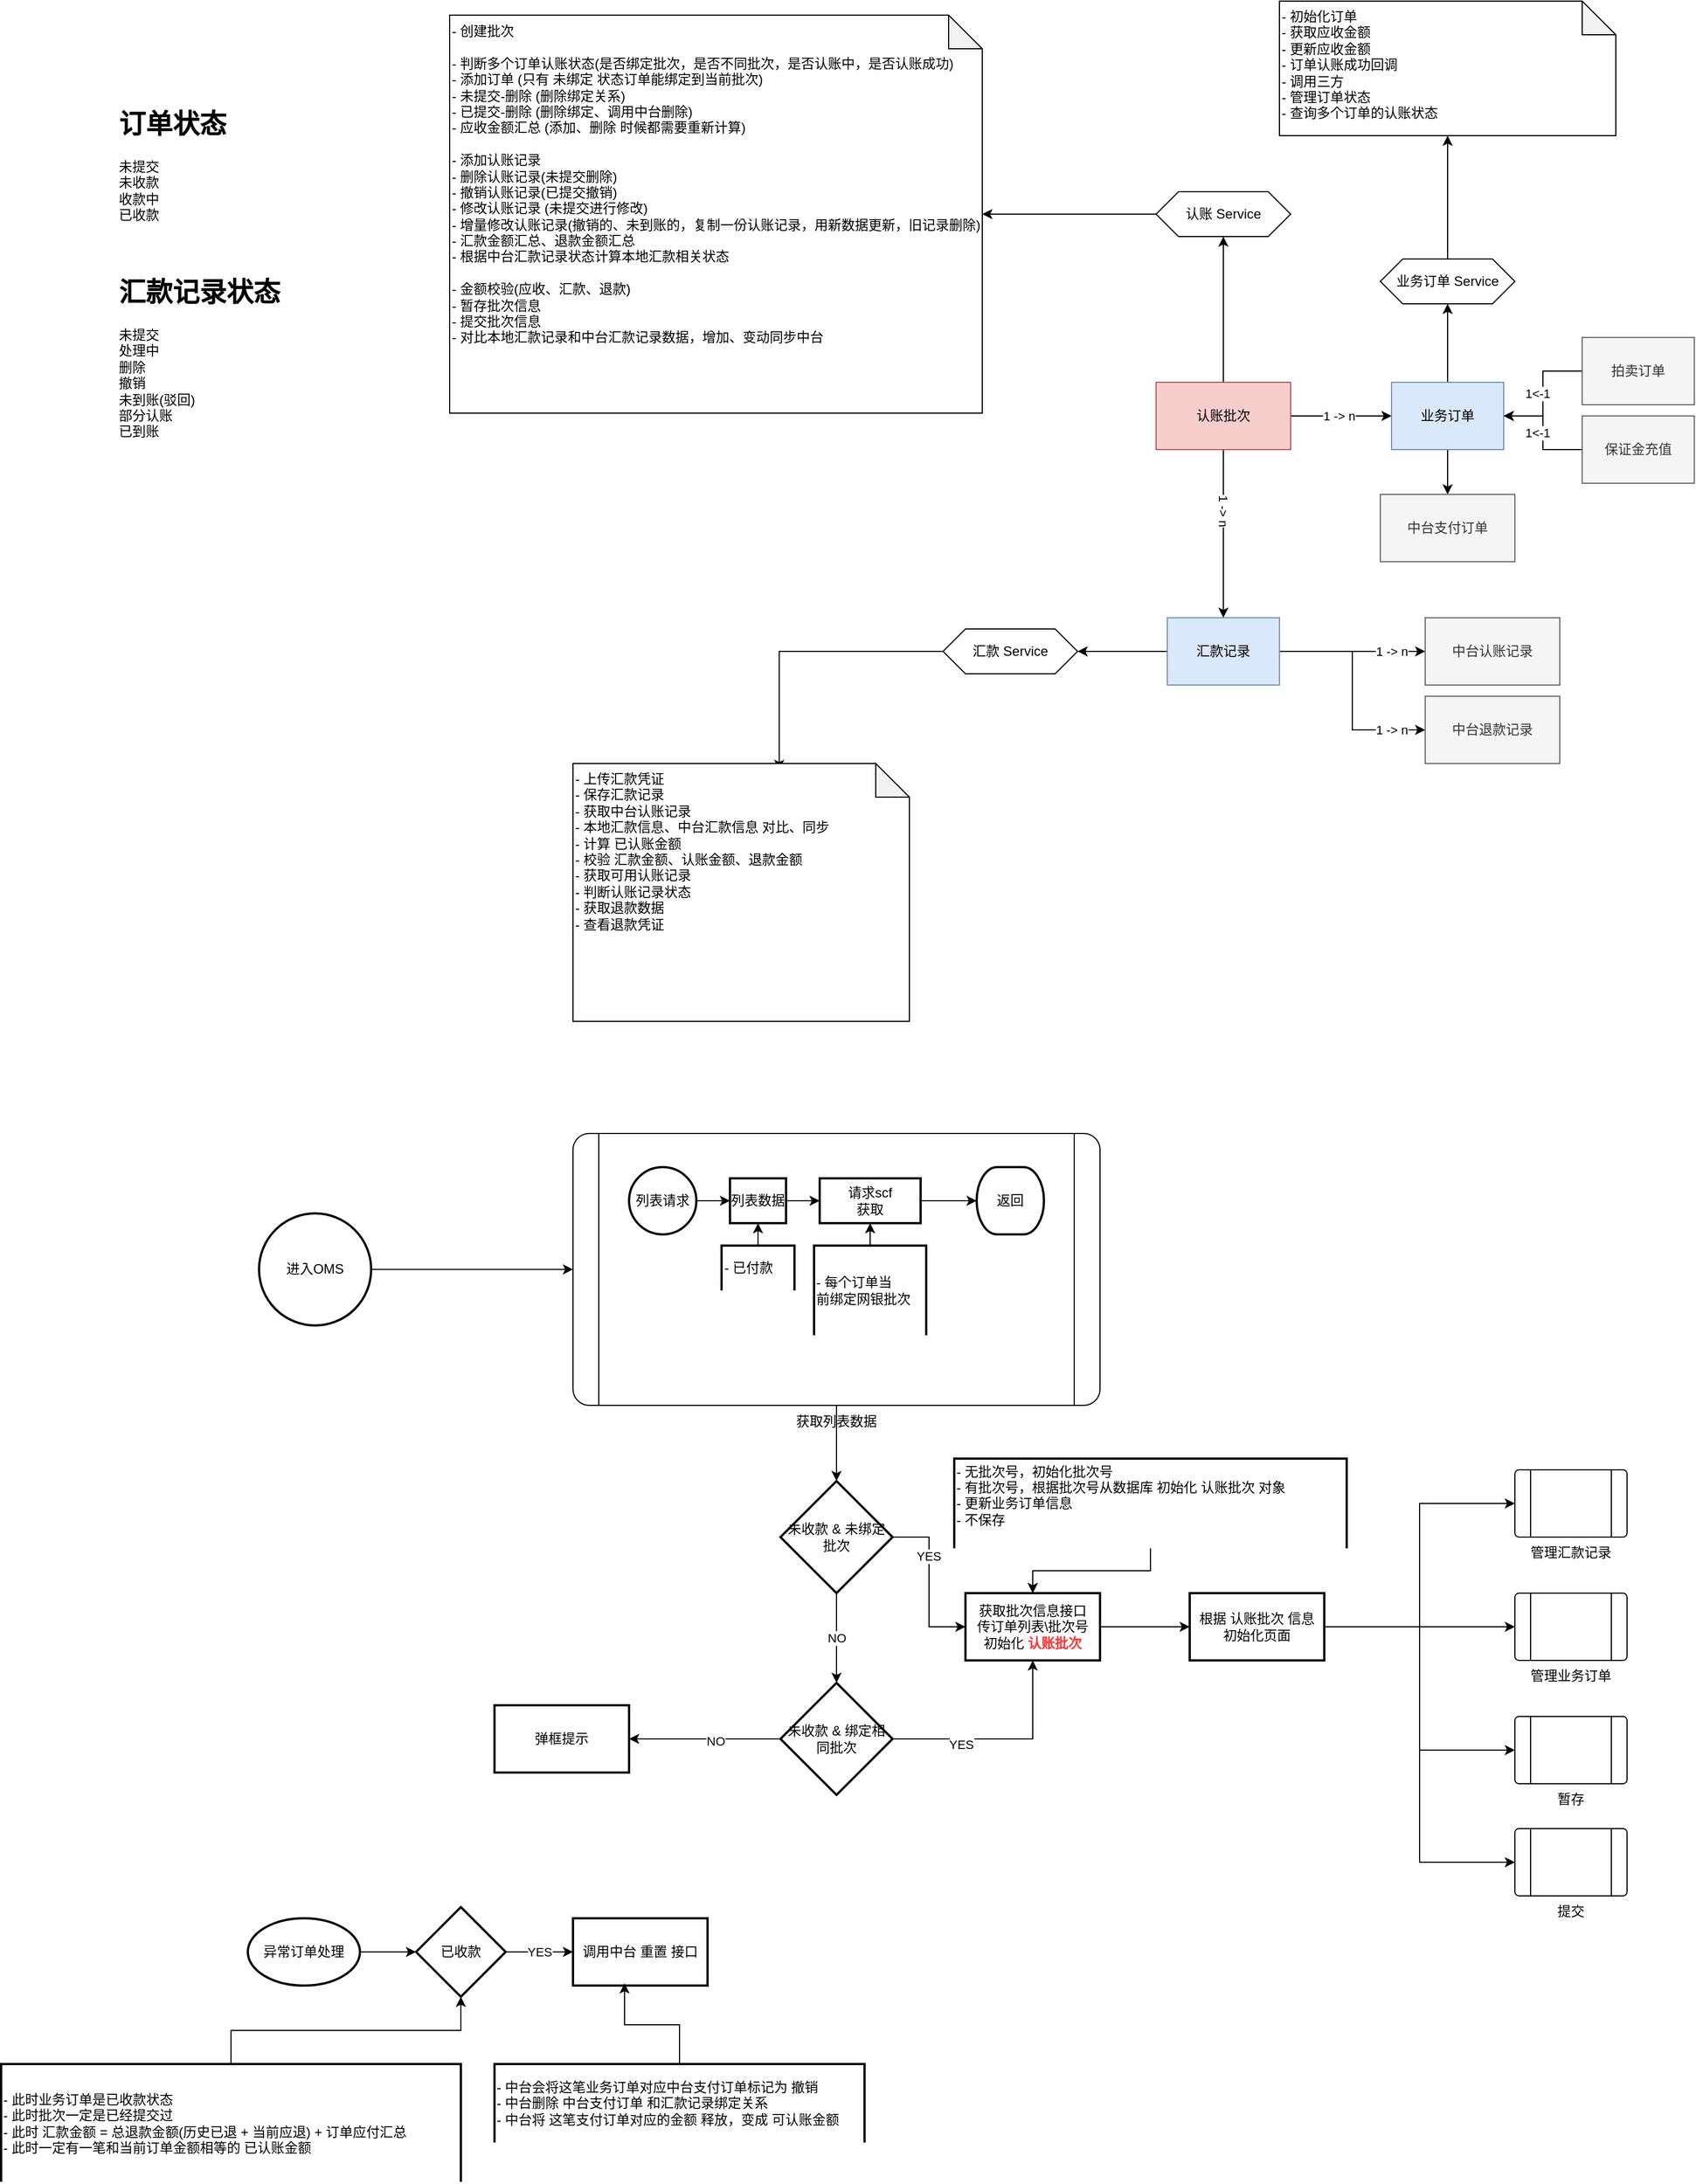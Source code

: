 <mxfile version="21.2.3" type="github">
  <diagram name="Page-1" id="fpYvHtxNB4w4uJ5ZzWT5">
    <mxGraphModel dx="2284" dy="1894" grid="1" gridSize="10" guides="1" tooltips="1" connect="1" arrows="1" fold="1" page="1" pageScale="1" pageWidth="850" pageHeight="1100" math="0" shadow="0">
      <root>
        <mxCell id="0" />
        <mxCell id="1" parent="0" />
        <mxCell id="o6qvqLgRWWO_v4bCrPXF-56" style="edgeStyle=orthogonalEdgeStyle;rounded=0;orthogonalLoop=1;jettySize=auto;html=1;" edge="1" parent="1" source="o6qvqLgRWWO_v4bCrPXF-36" target="o6qvqLgRWWO_v4bCrPXF-55">
          <mxGeometry relative="1" as="geometry" />
        </mxCell>
        <mxCell id="o6qvqLgRWWO_v4bCrPXF-36" value="获取列表数据" style="verticalLabelPosition=bottom;verticalAlign=top;html=1;shape=process;whiteSpace=wrap;rounded=1;size=0.048;arcSize=6;" vertex="1" parent="1">
          <mxGeometry x="-260" y="960" width="470" height="242.5" as="geometry" />
        </mxCell>
        <mxCell id="b7ro-gV5mYTYyai0SoZE-3" value="" style="edgeStyle=orthogonalEdgeStyle;rounded=0;orthogonalLoop=1;jettySize=auto;html=1;" parent="1" source="b7ro-gV5mYTYyai0SoZE-1" target="b7ro-gV5mYTYyai0SoZE-2" edge="1">
          <mxGeometry relative="1" as="geometry" />
        </mxCell>
        <mxCell id="b7ro-gV5mYTYyai0SoZE-4" value="&lt;div&gt;1 -&amp;gt; n&lt;/div&gt;" style="edgeLabel;html=1;align=center;verticalAlign=middle;resizable=0;points=[];" parent="b7ro-gV5mYTYyai0SoZE-3" vertex="1" connectable="0">
          <mxGeometry x="-0.525" y="2" relative="1" as="geometry">
            <mxPoint x="21" y="2" as="offset" />
          </mxGeometry>
        </mxCell>
        <mxCell id="b7ro-gV5mYTYyai0SoZE-6" style="edgeStyle=orthogonalEdgeStyle;rounded=0;orthogonalLoop=1;jettySize=auto;html=1;entryX=0.5;entryY=0;entryDx=0;entryDy=0;" parent="1" source="b7ro-gV5mYTYyai0SoZE-1" target="b7ro-gV5mYTYyai0SoZE-5" edge="1">
          <mxGeometry relative="1" as="geometry" />
        </mxCell>
        <mxCell id="b7ro-gV5mYTYyai0SoZE-7" value="&lt;div&gt;1 -&amp;gt; n&lt;/div&gt;" style="edgeLabel;html=1;align=center;verticalAlign=middle;resizable=0;points=[];rotation=90;" parent="b7ro-gV5mYTYyai0SoZE-6" vertex="1" connectable="0">
          <mxGeometry x="-0.32" y="3" relative="1" as="geometry">
            <mxPoint x="-3" y="3" as="offset" />
          </mxGeometry>
        </mxCell>
        <mxCell id="b7ro-gV5mYTYyai0SoZE-21" style="edgeStyle=orthogonalEdgeStyle;rounded=0;orthogonalLoop=1;jettySize=auto;html=1;" parent="1" source="b7ro-gV5mYTYyai0SoZE-1" target="b7ro-gV5mYTYyai0SoZE-18" edge="1">
          <mxGeometry relative="1" as="geometry" />
        </mxCell>
        <mxCell id="b7ro-gV5mYTYyai0SoZE-1" value="认账批次" style="rounded=0;whiteSpace=wrap;html=1;fillColor=#f8cecc;strokeColor=#b85450;" parent="1" vertex="1">
          <mxGeometry x="260" y="290" width="120" height="60" as="geometry" />
        </mxCell>
        <mxCell id="o6qvqLgRWWO_v4bCrPXF-14" style="edgeStyle=orthogonalEdgeStyle;rounded=0;orthogonalLoop=1;jettySize=auto;html=1;" edge="1" parent="1" source="b7ro-gV5mYTYyai0SoZE-2" target="o6qvqLgRWWO_v4bCrPXF-13">
          <mxGeometry relative="1" as="geometry" />
        </mxCell>
        <mxCell id="o6qvqLgRWWO_v4bCrPXF-107" style="edgeStyle=orthogonalEdgeStyle;rounded=0;orthogonalLoop=1;jettySize=auto;html=1;" edge="1" parent="1" source="b7ro-gV5mYTYyai0SoZE-2" target="o6qvqLgRWWO_v4bCrPXF-106">
          <mxGeometry relative="1" as="geometry" />
        </mxCell>
        <mxCell id="b7ro-gV5mYTYyai0SoZE-2" value="业务订单" style="whiteSpace=wrap;html=1;rounded=0;fillColor=#dae8fc;strokeColor=#6c8ebf;" parent="1" vertex="1">
          <mxGeometry x="470" y="290" width="100" height="60" as="geometry" />
        </mxCell>
        <mxCell id="b7ro-gV5mYTYyai0SoZE-15" value="" style="edgeStyle=orthogonalEdgeStyle;rounded=0;orthogonalLoop=1;jettySize=auto;html=1;" parent="1" source="b7ro-gV5mYTYyai0SoZE-5" target="b7ro-gV5mYTYyai0SoZE-14" edge="1">
          <mxGeometry relative="1" as="geometry" />
        </mxCell>
        <mxCell id="b7ro-gV5mYTYyai0SoZE-17" value="&lt;div&gt;1 -&amp;gt; n&lt;/div&gt;" style="edgeLabel;html=1;align=center;verticalAlign=middle;resizable=0;points=[];" parent="b7ro-gV5mYTYyai0SoZE-15" vertex="1" connectable="0">
          <mxGeometry x="0.2" y="-3" relative="1" as="geometry">
            <mxPoint x="22" y="-3" as="offset" />
          </mxGeometry>
        </mxCell>
        <mxCell id="o6qvqLgRWWO_v4bCrPXF-17" style="edgeStyle=orthogonalEdgeStyle;rounded=0;orthogonalLoop=1;jettySize=auto;html=1;" edge="1" parent="1" source="b7ro-gV5mYTYyai0SoZE-5" target="o6qvqLgRWWO_v4bCrPXF-16">
          <mxGeometry relative="1" as="geometry" />
        </mxCell>
        <mxCell id="o6qvqLgRWWO_v4bCrPXF-24" style="edgeStyle=orthogonalEdgeStyle;rounded=0;orthogonalLoop=1;jettySize=auto;html=1;entryX=0;entryY=0.5;entryDx=0;entryDy=0;" edge="1" parent="1" source="b7ro-gV5mYTYyai0SoZE-5" target="o6qvqLgRWWO_v4bCrPXF-22">
          <mxGeometry relative="1" as="geometry" />
        </mxCell>
        <mxCell id="b7ro-gV5mYTYyai0SoZE-5" value="汇款记录" style="whiteSpace=wrap;html=1;rounded=0;fillColor=#dae8fc;strokeColor=#6c8ebf;" parent="1" vertex="1">
          <mxGeometry x="270" y="500" width="100" height="60" as="geometry" />
        </mxCell>
        <mxCell id="b7ro-gV5mYTYyai0SoZE-14" value="中台认账记录" style="whiteSpace=wrap;html=1;fillColor=#f5f5f5;strokeColor=#666666;rounded=0;fontColor=#333333;" parent="1" vertex="1">
          <mxGeometry x="500" y="500" width="120" height="60" as="geometry" />
        </mxCell>
        <mxCell id="b7ro-gV5mYTYyai0SoZE-23" style="edgeStyle=orthogonalEdgeStyle;rounded=0;orthogonalLoop=1;jettySize=auto;html=1;" parent="1" source="b7ro-gV5mYTYyai0SoZE-18" target="b7ro-gV5mYTYyai0SoZE-22" edge="1">
          <mxGeometry relative="1" as="geometry" />
        </mxCell>
        <mxCell id="b7ro-gV5mYTYyai0SoZE-18" value="认账 Service" style="shape=hexagon;perimeter=hexagonPerimeter2;whiteSpace=wrap;html=1;fixedSize=1;rounded=0;" parent="1" vertex="1">
          <mxGeometry x="260" y="120" width="120" height="40" as="geometry" />
        </mxCell>
        <mxCell id="b7ro-gV5mYTYyai0SoZE-22" value="&lt;div&gt;- 创建批次&lt;br&gt;&lt;/div&gt;&lt;div&gt;&lt;br&gt;&lt;/div&gt;&lt;div&gt;- 判断多个订单认账状态(是否绑定批次，是否不同批次，是否认账中，是否认账成功)&lt;/div&gt;&lt;div&gt;- 添加订单 (只有 未绑定 状态订单能绑定到当前批次)&lt;br&gt;&lt;div&gt;- 未提交-删除 (删除绑定关系)&lt;/div&gt;- 已提交-删除 (删除绑定、调用中台删除)&lt;/div&gt;&lt;div&gt;- 应收金额汇总 (添加、删除 时候都需要重新计算)&lt;/div&gt;&lt;div&gt;&lt;br&gt;&lt;/div&gt;&lt;div&gt;- 添加认账记录&lt;/div&gt;&lt;div&gt;- 删除认账记录(未提交删除)&lt;/div&gt;&lt;div&gt;- 撤销认账记录(已提交撤销)&lt;br&gt;&lt;/div&gt;&lt;div&gt;- 修改认账记录 (未提交进行修改)&lt;br&gt;- 增量修改认账记录(撤销的、未到账的，复制一份认账记录，用新数据更新，旧记录删除)&lt;/div&gt;&lt;div&gt;- 汇款金额汇总、退款金额汇总&lt;/div&gt;&lt;div&gt;- 根据中台汇款记录状态计算本地汇款相关状态&lt;br&gt;&lt;/div&gt;&lt;div&gt;&lt;br&gt;&lt;/div&gt;&lt;div&gt;- 金额校验(应收、汇款、退款)&lt;/div&gt;&lt;div&gt;- 暂存批次信息&lt;/div&gt;&lt;div&gt;- 提交批次信息&lt;/div&gt;&lt;div&gt;- 对比本地汇款记录和中台汇款记录数据，增加、变动同步中台&lt;/div&gt;&lt;div&gt;&lt;br&gt;&lt;/div&gt;&lt;div&gt;&lt;br&gt;&lt;/div&gt;" style="shape=note;whiteSpace=wrap;html=1;backgroundOutline=1;darkOpacity=0.05;align=left;verticalAlign=top;" parent="1" vertex="1">
          <mxGeometry x="-370" y="-37.5" width="475" height="355" as="geometry" />
        </mxCell>
        <mxCell id="o6qvqLgRWWO_v4bCrPXF-3" value="&lt;h1&gt;订单状态&lt;br&gt;&lt;/h1&gt;&lt;p&gt;未提交&lt;br&gt;未收款&lt;br&gt;收款中&lt;br&gt;已收款&lt;br&gt;&lt;/p&gt;" style="text;html=1;strokeColor=none;fillColor=none;spacing=5;spacingTop=-20;whiteSpace=wrap;overflow=hidden;rounded=0;" vertex="1" parent="1">
          <mxGeometry x="-670" y="40" width="190" height="170" as="geometry" />
        </mxCell>
        <mxCell id="o6qvqLgRWWO_v4bCrPXF-4" value="&lt;h1&gt;汇款记录状态&lt;br&gt;&lt;/h1&gt;&lt;p&gt;未提交&lt;br&gt;处理中&lt;br&gt;删除&lt;br&gt;撤销&lt;br&gt;未到账(驳回)&lt;br&gt;部分认账&lt;br&gt;已到账&lt;br&gt;&lt;br&gt;&lt;/p&gt;" style="text;html=1;strokeColor=none;fillColor=none;spacing=5;spacingTop=-20;whiteSpace=wrap;overflow=hidden;rounded=0;" vertex="1" parent="1">
          <mxGeometry x="-670" y="190" width="200" height="170" as="geometry" />
        </mxCell>
        <mxCell id="o6qvqLgRWWO_v4bCrPXF-9" style="edgeStyle=orthogonalEdgeStyle;rounded=0;orthogonalLoop=1;jettySize=auto;html=1;entryX=1;entryY=0.5;entryDx=0;entryDy=0;" edge="1" parent="1" source="o6qvqLgRWWO_v4bCrPXF-5" target="b7ro-gV5mYTYyai0SoZE-2">
          <mxGeometry relative="1" as="geometry" />
        </mxCell>
        <mxCell id="o6qvqLgRWWO_v4bCrPXF-10" value="1&amp;lt;-1" style="edgeLabel;html=1;align=center;verticalAlign=middle;resizable=0;points=[];" vertex="1" connectable="0" parent="o6qvqLgRWWO_v4bCrPXF-9">
          <mxGeometry x="-0.556" y="3" relative="1" as="geometry">
            <mxPoint x="-16" y="17" as="offset" />
          </mxGeometry>
        </mxCell>
        <mxCell id="o6qvqLgRWWO_v4bCrPXF-5" value="拍卖订单" style="whiteSpace=wrap;html=1;rounded=0;fillColor=#f5f5f5;fontColor=#333333;strokeColor=#666666;" vertex="1" parent="1">
          <mxGeometry x="640" y="250" width="100" height="60" as="geometry" />
        </mxCell>
        <mxCell id="o6qvqLgRWWO_v4bCrPXF-8" style="edgeStyle=orthogonalEdgeStyle;rounded=0;orthogonalLoop=1;jettySize=auto;html=1;entryX=1;entryY=0.5;entryDx=0;entryDy=0;" edge="1" parent="1" source="o6qvqLgRWWO_v4bCrPXF-7" target="b7ro-gV5mYTYyai0SoZE-2">
          <mxGeometry relative="1" as="geometry" />
        </mxCell>
        <mxCell id="o6qvqLgRWWO_v4bCrPXF-7" value="保证金充值" style="whiteSpace=wrap;html=1;rounded=0;fillColor=#f5f5f5;fontColor=#333333;strokeColor=#666666;" vertex="1" parent="1">
          <mxGeometry x="640" y="320" width="100" height="60" as="geometry" />
        </mxCell>
        <mxCell id="o6qvqLgRWWO_v4bCrPXF-11" value="1&amp;lt;-1" style="edgeLabel;html=1;align=center;verticalAlign=middle;resizable=0;points=[];" vertex="1" connectable="0" parent="1">
          <mxGeometry x="610" y="300" as="geometry">
            <mxPoint x="-10" y="35" as="offset" />
          </mxGeometry>
        </mxCell>
        <mxCell id="o6qvqLgRWWO_v4bCrPXF-12" value="- 初始化订单&lt;br&gt;- 获取应收金额&lt;br&gt;&lt;div&gt;- 更新应收金额&lt;/div&gt;&lt;div&gt;- 订单认账成功回调&lt;/div&gt;&lt;div&gt;- 调用三方&lt;/div&gt;&lt;div&gt;- 管理订单状态&lt;/div&gt;&lt;div&gt;- 查询多个订单的认账状态&lt;/div&gt;" style="shape=note;whiteSpace=wrap;html=1;backgroundOutline=1;darkOpacity=0.05;align=left;verticalAlign=top;" vertex="1" parent="1">
          <mxGeometry x="370" y="-50" width="300" height="120" as="geometry" />
        </mxCell>
        <mxCell id="o6qvqLgRWWO_v4bCrPXF-15" style="edgeStyle=orthogonalEdgeStyle;rounded=0;orthogonalLoop=1;jettySize=auto;html=1;" edge="1" parent="1" source="o6qvqLgRWWO_v4bCrPXF-13" target="o6qvqLgRWWO_v4bCrPXF-12">
          <mxGeometry relative="1" as="geometry" />
        </mxCell>
        <mxCell id="o6qvqLgRWWO_v4bCrPXF-13" value="业务订单 Service" style="shape=hexagon;perimeter=hexagonPerimeter2;whiteSpace=wrap;html=1;fixedSize=1;rounded=0;" vertex="1" parent="1">
          <mxGeometry x="460" y="180" width="120" height="40" as="geometry" />
        </mxCell>
        <mxCell id="o6qvqLgRWWO_v4bCrPXF-21" style="edgeStyle=orthogonalEdgeStyle;rounded=0;orthogonalLoop=1;jettySize=auto;html=1;entryX=0.613;entryY=0.025;entryDx=0;entryDy=0;entryPerimeter=0;" edge="1" parent="1" source="o6qvqLgRWWO_v4bCrPXF-16" target="o6qvqLgRWWO_v4bCrPXF-18">
          <mxGeometry relative="1" as="geometry" />
        </mxCell>
        <mxCell id="o6qvqLgRWWO_v4bCrPXF-16" value="汇款 Service" style="shape=hexagon;perimeter=hexagonPerimeter2;whiteSpace=wrap;html=1;fixedSize=1;rounded=0;" vertex="1" parent="1">
          <mxGeometry x="70" y="510" width="120" height="40" as="geometry" />
        </mxCell>
        <mxCell id="o6qvqLgRWWO_v4bCrPXF-18" value="&lt;div&gt;- 上传汇款凭证&lt;/div&gt;&lt;div&gt;- 保存汇款记录&lt;br&gt;&lt;/div&gt;&lt;div&gt;- 获取中台认账记录&lt;/div&gt;&lt;div&gt;- 本地汇款信息、中台汇款信息 对比、同步&lt;br&gt;&lt;/div&gt;&lt;div&gt;- 计算 已认账金额&lt;/div&gt;&lt;div&gt;- 校验 汇款金额、认账金额、退款金额&lt;/div&gt;&lt;div&gt;- 获取可用认账记录&lt;/div&gt;&lt;div&gt;- 判断认账记录状态&lt;/div&gt;&lt;div&gt;- 获取退款数据&lt;br&gt;&lt;/div&gt;&lt;div&gt;- 查看退款凭证&lt;br&gt;&lt;/div&gt;" style="shape=note;whiteSpace=wrap;html=1;backgroundOutline=1;darkOpacity=0.05;align=left;verticalAlign=top;" vertex="1" parent="1">
          <mxGeometry x="-260" y="630" width="300" height="230" as="geometry" />
        </mxCell>
        <mxCell id="o6qvqLgRWWO_v4bCrPXF-22" value="中台退款记录" style="whiteSpace=wrap;html=1;fillColor=#f5f5f5;strokeColor=#666666;rounded=0;fontColor=#333333;" vertex="1" parent="1">
          <mxGeometry x="500" y="570" width="120" height="60" as="geometry" />
        </mxCell>
        <mxCell id="o6qvqLgRWWO_v4bCrPXF-25" value="&lt;div&gt;1 -&amp;gt; n&lt;/div&gt;" style="edgeLabel;html=1;align=center;verticalAlign=middle;resizable=0;points=[];" vertex="1" connectable="0" parent="1">
          <mxGeometry x="470" y="600" as="geometry" />
        </mxCell>
        <mxCell id="o6qvqLgRWWO_v4bCrPXF-37" style="edgeStyle=orthogonalEdgeStyle;rounded=0;orthogonalLoop=1;jettySize=auto;html=1;" edge="1" parent="1" source="o6qvqLgRWWO_v4bCrPXF-28" target="o6qvqLgRWWO_v4bCrPXF-36">
          <mxGeometry relative="1" as="geometry" />
        </mxCell>
        <mxCell id="o6qvqLgRWWO_v4bCrPXF-28" value="进入OMS" style="strokeWidth=2;html=1;shape=mxgraph.flowchart.start_2;whiteSpace=wrap;" vertex="1" parent="1">
          <mxGeometry x="-540" y="1031.25" width="100" height="100" as="geometry" />
        </mxCell>
        <mxCell id="o6qvqLgRWWO_v4bCrPXF-40" value="" style="edgeStyle=orthogonalEdgeStyle;rounded=0;orthogonalLoop=1;jettySize=auto;html=1;" edge="1" parent="1" source="o6qvqLgRWWO_v4bCrPXF-38" target="o6qvqLgRWWO_v4bCrPXF-39">
          <mxGeometry relative="1" as="geometry" />
        </mxCell>
        <mxCell id="o6qvqLgRWWO_v4bCrPXF-38" value="列表请求" style="strokeWidth=2;html=1;shape=mxgraph.flowchart.start_2;whiteSpace=wrap;" vertex="1" parent="1">
          <mxGeometry x="-210" y="990" width="60" height="60" as="geometry" />
        </mxCell>
        <mxCell id="o6qvqLgRWWO_v4bCrPXF-44" style="edgeStyle=orthogonalEdgeStyle;rounded=0;orthogonalLoop=1;jettySize=auto;html=1;entryX=0;entryY=0.5;entryDx=0;entryDy=0;" edge="1" parent="1" source="o6qvqLgRWWO_v4bCrPXF-39">
          <mxGeometry relative="1" as="geometry">
            <mxPoint x="-40" y="1020" as="targetPoint" />
          </mxGeometry>
        </mxCell>
        <mxCell id="o6qvqLgRWWO_v4bCrPXF-39" value="列表数据" style="whiteSpace=wrap;html=1;strokeWidth=2;" vertex="1" parent="1">
          <mxGeometry x="-120" y="1000" width="50" height="40" as="geometry" />
        </mxCell>
        <mxCell id="o6qvqLgRWWO_v4bCrPXF-54" style="edgeStyle=orthogonalEdgeStyle;rounded=0;orthogonalLoop=1;jettySize=auto;html=1;" edge="1" parent="1" source="o6qvqLgRWWO_v4bCrPXF-45" target="o6qvqLgRWWO_v4bCrPXF-52">
          <mxGeometry relative="1" as="geometry" />
        </mxCell>
        <mxCell id="o6qvqLgRWWO_v4bCrPXF-45" value="请求scf&lt;br&gt;获取" style="whiteSpace=wrap;html=1;strokeWidth=2;" vertex="1" parent="1">
          <mxGeometry x="-40" y="1000" width="90" height="40" as="geometry" />
        </mxCell>
        <mxCell id="o6qvqLgRWWO_v4bCrPXF-49" style="edgeStyle=orthogonalEdgeStyle;rounded=0;orthogonalLoop=1;jettySize=auto;html=1;entryX=0.5;entryY=1;entryDx=0;entryDy=0;" edge="1" parent="1" source="o6qvqLgRWWO_v4bCrPXF-48" target="o6qvqLgRWWO_v4bCrPXF-45">
          <mxGeometry relative="1" as="geometry" />
        </mxCell>
        <mxCell id="o6qvqLgRWWO_v4bCrPXF-48" value="&lt;div&gt;- 每个订单当&lt;br&gt;前绑定网银批次&lt;br&gt;&lt;/div&gt;" style="strokeWidth=2;html=1;shape=mxgraph.flowchart.annotation_1;align=left;pointerEvents=1;direction=south;" vertex="1" parent="1">
          <mxGeometry x="-45" y="1060" width="100" height="80" as="geometry" />
        </mxCell>
        <mxCell id="o6qvqLgRWWO_v4bCrPXF-51" style="edgeStyle=orthogonalEdgeStyle;rounded=0;orthogonalLoop=1;jettySize=auto;html=1;" edge="1" parent="1" source="o6qvqLgRWWO_v4bCrPXF-50" target="o6qvqLgRWWO_v4bCrPXF-39">
          <mxGeometry relative="1" as="geometry" />
        </mxCell>
        <mxCell id="o6qvqLgRWWO_v4bCrPXF-50" value="- 已付款" style="strokeWidth=2;html=1;shape=mxgraph.flowchart.annotation_1;align=left;pointerEvents=1;direction=south;" vertex="1" parent="1">
          <mxGeometry x="-127.5" y="1060" width="65" height="40" as="geometry" />
        </mxCell>
        <mxCell id="o6qvqLgRWWO_v4bCrPXF-52" value="返回" style="strokeWidth=2;html=1;shape=mxgraph.flowchart.terminator;whiteSpace=wrap;" vertex="1" parent="1">
          <mxGeometry x="100" y="990" width="60" height="60" as="geometry" />
        </mxCell>
        <mxCell id="o6qvqLgRWWO_v4bCrPXF-58" value="" style="edgeStyle=orthogonalEdgeStyle;rounded=0;orthogonalLoop=1;jettySize=auto;html=1;" edge="1" parent="1" source="o6qvqLgRWWO_v4bCrPXF-55" target="o6qvqLgRWWO_v4bCrPXF-57">
          <mxGeometry relative="1" as="geometry" />
        </mxCell>
        <mxCell id="o6qvqLgRWWO_v4bCrPXF-59" value="YES" style="edgeLabel;html=1;align=center;verticalAlign=middle;resizable=0;points=[];" vertex="1" connectable="0" parent="o6qvqLgRWWO_v4bCrPXF-58">
          <mxGeometry x="-0.314" y="-1" relative="1" as="geometry">
            <mxPoint as="offset" />
          </mxGeometry>
        </mxCell>
        <mxCell id="o6qvqLgRWWO_v4bCrPXF-69" value="NO" style="edgeStyle=orthogonalEdgeStyle;rounded=0;orthogonalLoop=1;jettySize=auto;html=1;" edge="1" parent="1" source="o6qvqLgRWWO_v4bCrPXF-55" target="o6qvqLgRWWO_v4bCrPXF-68">
          <mxGeometry relative="1" as="geometry" />
        </mxCell>
        <mxCell id="o6qvqLgRWWO_v4bCrPXF-55" value="未收款 &amp;amp; 未绑定批次" style="strokeWidth=2;html=1;shape=mxgraph.flowchart.decision;whiteSpace=wrap;" vertex="1" parent="1">
          <mxGeometry x="-75" y="1270" width="100" height="100" as="geometry" />
        </mxCell>
        <mxCell id="o6qvqLgRWWO_v4bCrPXF-61" value="" style="edgeStyle=orthogonalEdgeStyle;rounded=0;orthogonalLoop=1;jettySize=auto;html=1;" edge="1" parent="1" source="o6qvqLgRWWO_v4bCrPXF-57" target="o6qvqLgRWWO_v4bCrPXF-60">
          <mxGeometry relative="1" as="geometry" />
        </mxCell>
        <mxCell id="o6qvqLgRWWO_v4bCrPXF-57" value="获取批次信息接口&lt;br&gt;传订单列表\批次号&lt;br&gt;初始化 &lt;b&gt;&lt;font color=&quot;#ff3333&quot;&gt;认账批次&lt;/font&gt;&lt;/b&gt;" style="whiteSpace=wrap;html=1;strokeWidth=2;" vertex="1" parent="1">
          <mxGeometry x="90" y="1370" width="120" height="60" as="geometry" />
        </mxCell>
        <mxCell id="o6qvqLgRWWO_v4bCrPXF-83" style="edgeStyle=orthogonalEdgeStyle;rounded=0;orthogonalLoop=1;jettySize=auto;html=1;" edge="1" parent="1" source="o6qvqLgRWWO_v4bCrPXF-60" target="o6qvqLgRWWO_v4bCrPXF-81">
          <mxGeometry relative="1" as="geometry" />
        </mxCell>
        <mxCell id="o6qvqLgRWWO_v4bCrPXF-84" style="edgeStyle=orthogonalEdgeStyle;rounded=0;orthogonalLoop=1;jettySize=auto;html=1;entryX=0;entryY=0.5;entryDx=0;entryDy=0;" edge="1" parent="1" source="o6qvqLgRWWO_v4bCrPXF-60" target="o6qvqLgRWWO_v4bCrPXF-80">
          <mxGeometry relative="1" as="geometry" />
        </mxCell>
        <mxCell id="o6qvqLgRWWO_v4bCrPXF-86" style="edgeStyle=orthogonalEdgeStyle;rounded=0;orthogonalLoop=1;jettySize=auto;html=1;entryX=0;entryY=0.5;entryDx=0;entryDy=0;" edge="1" parent="1" source="o6qvqLgRWWO_v4bCrPXF-60" target="o6qvqLgRWWO_v4bCrPXF-85">
          <mxGeometry relative="1" as="geometry" />
        </mxCell>
        <mxCell id="o6qvqLgRWWO_v4bCrPXF-89" style="edgeStyle=orthogonalEdgeStyle;rounded=0;orthogonalLoop=1;jettySize=auto;html=1;entryX=0;entryY=0.5;entryDx=0;entryDy=0;" edge="1" parent="1" source="o6qvqLgRWWO_v4bCrPXF-60" target="o6qvqLgRWWO_v4bCrPXF-88">
          <mxGeometry relative="1" as="geometry" />
        </mxCell>
        <mxCell id="o6qvqLgRWWO_v4bCrPXF-60" value="根据 认账批次 信息&lt;br&gt;初始化页面" style="whiteSpace=wrap;html=1;strokeWidth=2;" vertex="1" parent="1">
          <mxGeometry x="290" y="1370" width="120" height="60" as="geometry" />
        </mxCell>
        <mxCell id="o6qvqLgRWWO_v4bCrPXF-65" style="edgeStyle=orthogonalEdgeStyle;rounded=0;orthogonalLoop=1;jettySize=auto;html=1;" edge="1" parent="1" source="o6qvqLgRWWO_v4bCrPXF-62" target="o6qvqLgRWWO_v4bCrPXF-57">
          <mxGeometry relative="1" as="geometry" />
        </mxCell>
        <mxCell id="o6qvqLgRWWO_v4bCrPXF-70" value="" style="edgeStyle=orthogonalEdgeStyle;rounded=0;orthogonalLoop=1;jettySize=auto;html=1;" edge="1" parent="1" source="o6qvqLgRWWO_v4bCrPXF-62" target="o6qvqLgRWWO_v4bCrPXF-57">
          <mxGeometry relative="1" as="geometry" />
        </mxCell>
        <mxCell id="o6qvqLgRWWO_v4bCrPXF-62" value="&lt;div&gt;- 无批次号，初始化批次号&lt;br&gt;&lt;/div&gt;&lt;div&gt;- 有批次号，根据批次号从数据库 初始化 认账批次 对象&lt;/div&gt;&lt;div&gt;- 更新业务订单信息&lt;/div&gt;&lt;div&gt;- 不保存&lt;br&gt;&lt;/div&gt;&lt;div&gt;&lt;br&gt;&lt;/div&gt;" style="strokeWidth=2;html=1;shape=mxgraph.flowchart.annotation_1;align=left;pointerEvents=1;direction=south;rotation=0;" vertex="1" parent="1">
          <mxGeometry x="80" y="1250" width="350" height="80" as="geometry" />
        </mxCell>
        <mxCell id="o6qvqLgRWWO_v4bCrPXF-71" style="edgeStyle=orthogonalEdgeStyle;rounded=0;orthogonalLoop=1;jettySize=auto;html=1;" edge="1" parent="1" source="o6qvqLgRWWO_v4bCrPXF-68" target="o6qvqLgRWWO_v4bCrPXF-57">
          <mxGeometry relative="1" as="geometry" />
        </mxCell>
        <mxCell id="o6qvqLgRWWO_v4bCrPXF-77" value="YES" style="edgeLabel;html=1;align=center;verticalAlign=middle;resizable=0;points=[];" vertex="1" connectable="0" parent="o6qvqLgRWWO_v4bCrPXF-71">
          <mxGeometry x="-0.374" y="-5" relative="1" as="geometry">
            <mxPoint as="offset" />
          </mxGeometry>
        </mxCell>
        <mxCell id="o6qvqLgRWWO_v4bCrPXF-78" style="edgeStyle=orthogonalEdgeStyle;rounded=0;orthogonalLoop=1;jettySize=auto;html=1;" edge="1" parent="1" source="o6qvqLgRWWO_v4bCrPXF-68" target="o6qvqLgRWWO_v4bCrPXF-74">
          <mxGeometry relative="1" as="geometry" />
        </mxCell>
        <mxCell id="o6qvqLgRWWO_v4bCrPXF-79" value="NO" style="edgeLabel;html=1;align=center;verticalAlign=middle;resizable=0;points=[];" vertex="1" connectable="0" parent="o6qvqLgRWWO_v4bCrPXF-78">
          <mxGeometry x="-0.141" y="2" relative="1" as="geometry">
            <mxPoint as="offset" />
          </mxGeometry>
        </mxCell>
        <mxCell id="o6qvqLgRWWO_v4bCrPXF-68" value="未收款 &amp;amp; 绑定相同批次" style="strokeWidth=2;html=1;shape=mxgraph.flowchart.decision;whiteSpace=wrap;" vertex="1" parent="1">
          <mxGeometry x="-75" y="1450" width="100" height="100" as="geometry" />
        </mxCell>
        <mxCell id="o6qvqLgRWWO_v4bCrPXF-74" value="弹框提示" style="whiteSpace=wrap;html=1;strokeWidth=2;" vertex="1" parent="1">
          <mxGeometry x="-330" y="1470" width="120" height="60" as="geometry" />
        </mxCell>
        <mxCell id="o6qvqLgRWWO_v4bCrPXF-80" value="管理汇款记录" style="verticalLabelPosition=bottom;verticalAlign=top;html=1;shape=process;whiteSpace=wrap;rounded=1;size=0.14;arcSize=6;" vertex="1" parent="1">
          <mxGeometry x="580" y="1260" width="100" height="60" as="geometry" />
        </mxCell>
        <mxCell id="o6qvqLgRWWO_v4bCrPXF-81" value="管理业务订单" style="verticalLabelPosition=bottom;verticalAlign=top;html=1;shape=process;whiteSpace=wrap;rounded=1;size=0.14;arcSize=6;" vertex="1" parent="1">
          <mxGeometry x="580" y="1370" width="100" height="60" as="geometry" />
        </mxCell>
        <mxCell id="o6qvqLgRWWO_v4bCrPXF-85" value="暂存" style="verticalLabelPosition=bottom;verticalAlign=top;html=1;shape=process;whiteSpace=wrap;rounded=1;size=0.14;arcSize=6;" vertex="1" parent="1">
          <mxGeometry x="580" y="1480" width="100" height="60" as="geometry" />
        </mxCell>
        <mxCell id="o6qvqLgRWWO_v4bCrPXF-88" value="提交" style="verticalLabelPosition=bottom;verticalAlign=top;html=1;shape=process;whiteSpace=wrap;rounded=1;size=0.14;arcSize=6;" vertex="1" parent="1">
          <mxGeometry x="580" y="1580" width="100" height="60" as="geometry" />
        </mxCell>
        <mxCell id="o6qvqLgRWWO_v4bCrPXF-93" value="" style="edgeStyle=orthogonalEdgeStyle;rounded=0;orthogonalLoop=1;jettySize=auto;html=1;" edge="1" parent="1" source="o6qvqLgRWWO_v4bCrPXF-91" target="o6qvqLgRWWO_v4bCrPXF-92">
          <mxGeometry relative="1" as="geometry" />
        </mxCell>
        <mxCell id="o6qvqLgRWWO_v4bCrPXF-91" value="异常订单处理" style="strokeWidth=2;html=1;shape=mxgraph.flowchart.start_1;whiteSpace=wrap;" vertex="1" parent="1">
          <mxGeometry x="-550" y="1660" width="100" height="60" as="geometry" />
        </mxCell>
        <mxCell id="o6qvqLgRWWO_v4bCrPXF-95" value="YES" style="edgeStyle=orthogonalEdgeStyle;rounded=0;orthogonalLoop=1;jettySize=auto;html=1;" edge="1" parent="1" source="o6qvqLgRWWO_v4bCrPXF-92" target="o6qvqLgRWWO_v4bCrPXF-103">
          <mxGeometry x="-0.01" relative="1" as="geometry">
            <mxPoint x="-260" y="1690" as="targetPoint" />
            <mxPoint as="offset" />
          </mxGeometry>
        </mxCell>
        <mxCell id="o6qvqLgRWWO_v4bCrPXF-92" value="已收款" style="rhombus;whiteSpace=wrap;html=1;strokeWidth=2;" vertex="1" parent="1">
          <mxGeometry x="-400" y="1650" width="80" height="80" as="geometry" />
        </mxCell>
        <mxCell id="o6qvqLgRWWO_v4bCrPXF-102" style="edgeStyle=orthogonalEdgeStyle;rounded=0;orthogonalLoop=1;jettySize=auto;html=1;" edge="1" parent="1" source="o6qvqLgRWWO_v4bCrPXF-97" target="o6qvqLgRWWO_v4bCrPXF-92">
          <mxGeometry relative="1" as="geometry" />
        </mxCell>
        <mxCell id="o6qvqLgRWWO_v4bCrPXF-97" value="&lt;div&gt;- 此时业务订单是已收款状态&lt;/div&gt;&lt;div&gt;- 此时批次一定是已经提交过&lt;/div&gt;&lt;div&gt;- 此时 汇款金额 = 总退款金额(历史已退 + 当前应退) + 订单应付汇总&lt;/div&gt;&lt;div&gt;- 此时一定有一笔和当前订单金额相等的 已认账金额&lt;br&gt;&lt;/div&gt;" style="strokeWidth=2;html=1;shape=mxgraph.flowchart.annotation_1;align=left;pointerEvents=1;direction=south;" vertex="1" parent="1">
          <mxGeometry x="-770" y="1790" width="410" height="105" as="geometry" />
        </mxCell>
        <mxCell id="o6qvqLgRWWO_v4bCrPXF-103" value="调用中台 重置 接口" style="whiteSpace=wrap;html=1;strokeWidth=2;" vertex="1" parent="1">
          <mxGeometry x="-260" y="1660" width="120" height="60" as="geometry" />
        </mxCell>
        <mxCell id="o6qvqLgRWWO_v4bCrPXF-105" style="edgeStyle=orthogonalEdgeStyle;rounded=0;orthogonalLoop=1;jettySize=auto;html=1;entryX=0.383;entryY=0.967;entryDx=0;entryDy=0;entryPerimeter=0;" edge="1" parent="1" source="o6qvqLgRWWO_v4bCrPXF-104" target="o6qvqLgRWWO_v4bCrPXF-103">
          <mxGeometry relative="1" as="geometry" />
        </mxCell>
        <mxCell id="o6qvqLgRWWO_v4bCrPXF-104" value="&lt;div&gt;- 中台会将这笔业务订单对应中台支付订单标记为 撤销&lt;/div&gt;&lt;div&gt;- 中台删除 中台支付订单 和汇款记录绑定关系&lt;/div&gt;&lt;div&gt;- 中台将 这笔支付订单对应的金额 释放，变成 可认账金额&lt;br&gt;&lt;/div&gt;" style="strokeWidth=2;html=1;shape=mxgraph.flowchart.annotation_1;align=left;pointerEvents=1;direction=south;" vertex="1" parent="1">
          <mxGeometry x="-330" y="1790" width="330" height="70" as="geometry" />
        </mxCell>
        <mxCell id="o6qvqLgRWWO_v4bCrPXF-106" value="中台支付订单" style="whiteSpace=wrap;html=1;fillColor=#f5f5f5;strokeColor=#666666;rounded=0;fontColor=#333333;" vertex="1" parent="1">
          <mxGeometry x="460" y="390" width="120" height="60" as="geometry" />
        </mxCell>
      </root>
    </mxGraphModel>
  </diagram>
</mxfile>
